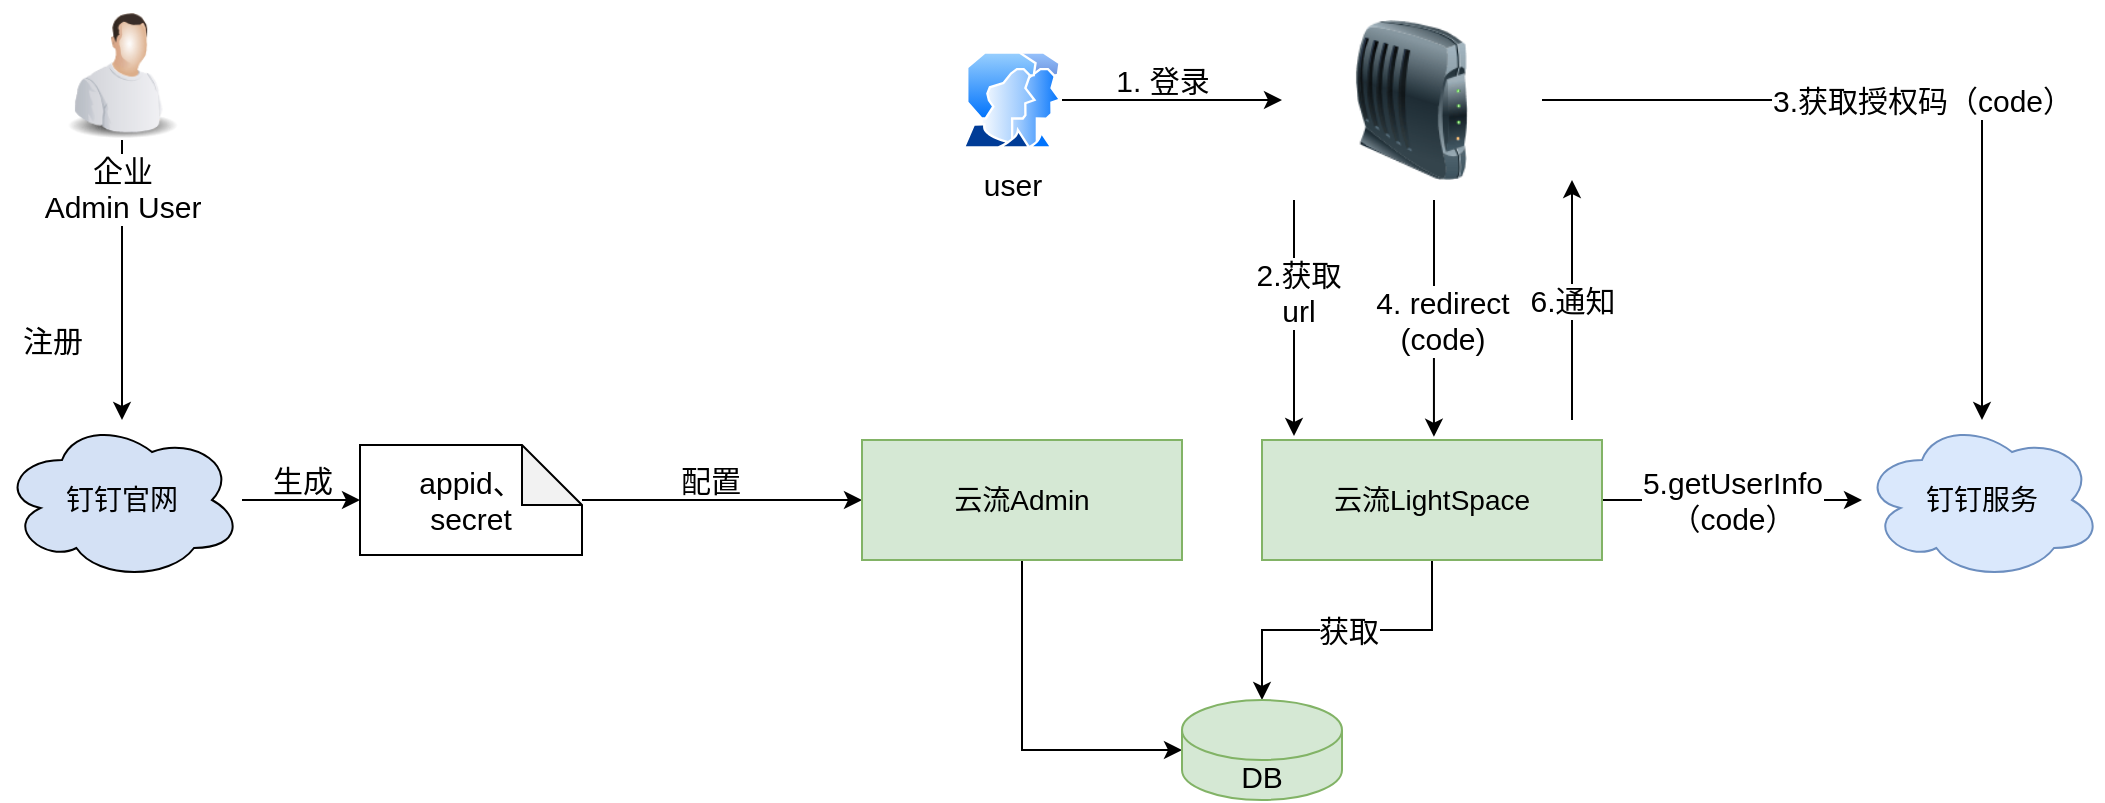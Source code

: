 <mxfile version="13.10.4" type="github">
  <diagram id="uU8AOjhtLXwrgYDKzcbn" name="Page-1">
    <mxGraphModel dx="1038" dy="1749" grid="1" gridSize="10" guides="1" tooltips="1" connect="1" arrows="1" fold="1" page="1" pageScale="1" pageWidth="827" pageHeight="1169" math="0" shadow="0">
      <root>
        <mxCell id="0" />
        <mxCell id="1" parent="0" />
        <mxCell id="Z9vJotlPpHK5aS8JkXsM-31" value="" style="edgeStyle=orthogonalEdgeStyle;rounded=0;orthogonalLoop=1;jettySize=auto;html=1;fontSize=15;" parent="1" source="Z9vJotlPpHK5aS8JkXsM-3" target="Z9vJotlPpHK5aS8JkXsM-4" edge="1">
          <mxGeometry relative="1" as="geometry" />
        </mxCell>
        <mxCell id="Z9vJotlPpHK5aS8JkXsM-3" value="钉钉官网" style="ellipse;shape=cloud;whiteSpace=wrap;html=1;fontSize=14;fillColor=#D4E1F5;" parent="1" vertex="1">
          <mxGeometry x="60" y="160" width="120" height="80" as="geometry" />
        </mxCell>
        <mxCell id="Z9vJotlPpHK5aS8JkXsM-33" value="" style="edgeStyle=orthogonalEdgeStyle;rounded=0;orthogonalLoop=1;jettySize=auto;html=1;fontSize=15;" parent="1" source="Z9vJotlPpHK5aS8JkXsM-4" target="Z9vJotlPpHK5aS8JkXsM-5" edge="1">
          <mxGeometry relative="1" as="geometry" />
        </mxCell>
        <mxCell id="Z9vJotlPpHK5aS8JkXsM-4" value="appid、&lt;br&gt;secret" style="shape=note;whiteSpace=wrap;html=1;backgroundOutline=1;darkOpacity=0.05;fontSize=15;" parent="1" vertex="1">
          <mxGeometry x="239" y="172.5" width="111" height="55" as="geometry" />
        </mxCell>
        <mxCell id="Z9vJotlPpHK5aS8JkXsM-36" style="edgeStyle=orthogonalEdgeStyle;rounded=0;orthogonalLoop=1;jettySize=auto;html=1;entryX=0;entryY=0.5;entryDx=0;entryDy=0;entryPerimeter=0;fontSize=15;" parent="1" source="Z9vJotlPpHK5aS8JkXsM-5" target="Z9vJotlPpHK5aS8JkXsM-14" edge="1">
          <mxGeometry relative="1" as="geometry" />
        </mxCell>
        <mxCell id="Z9vJotlPpHK5aS8JkXsM-5" value="云流Admin" style="rounded=0;whiteSpace=wrap;html=1;fontSize=14;fillColor=#d5e8d4;strokeColor=#82b366;" parent="1" vertex="1">
          <mxGeometry x="490" y="170" width="160" height="60" as="geometry" />
        </mxCell>
        <mxCell id="Z9vJotlPpHK5aS8JkXsM-40" value="获取" style="edgeStyle=orthogonalEdgeStyle;rounded=0;orthogonalLoop=1;jettySize=auto;html=1;fontSize=15;" parent="1" source="Z9vJotlPpHK5aS8JkXsM-6" target="Z9vJotlPpHK5aS8JkXsM-14" edge="1">
          <mxGeometry relative="1" as="geometry" />
        </mxCell>
        <mxCell id="Z9vJotlPpHK5aS8JkXsM-61" value="5.getUserInfo&lt;br&gt;（code）" style="edgeStyle=none;rounded=0;orthogonalLoop=1;jettySize=auto;html=1;fontSize=15;" parent="1" source="Z9vJotlPpHK5aS8JkXsM-6" target="Z9vJotlPpHK5aS8JkXsM-16" edge="1">
          <mxGeometry relative="1" as="geometry" />
        </mxCell>
        <mxCell id="Z9vJotlPpHK5aS8JkXsM-6" value="云流LightSpace" style="rounded=0;whiteSpace=wrap;html=1;fontSize=14;fillColor=#d5e8d4;strokeColor=#82b366;" parent="1" vertex="1">
          <mxGeometry x="690" y="170" width="170" height="60" as="geometry" />
        </mxCell>
        <mxCell id="Z9vJotlPpHK5aS8JkXsM-14" value="DB" style="shape=cylinder3;whiteSpace=wrap;html=1;boundedLbl=1;backgroundOutline=1;size=15;fontSize=15;fillColor=#d5e8d4;strokeColor=#82b366;" parent="1" vertex="1">
          <mxGeometry x="650" y="300" width="80" height="50" as="geometry" />
        </mxCell>
        <mxCell id="Z9vJotlPpHK5aS8JkXsM-16" value="钉钉服务" style="ellipse;shape=cloud;whiteSpace=wrap;html=1;fontSize=14;fillColor=#dae8fc;strokeColor=#6c8ebf;" parent="1" vertex="1">
          <mxGeometry x="990" y="160" width="120" height="80" as="geometry" />
        </mxCell>
        <mxCell id="Z9vJotlPpHK5aS8JkXsM-48" value="3.获取授权码（code）" style="edgeStyle=orthogonalEdgeStyle;rounded=0;orthogonalLoop=1;jettySize=auto;html=1;fontSize=15;" parent="1" source="Z9vJotlPpHK5aS8JkXsM-18" target="Z9vJotlPpHK5aS8JkXsM-16" edge="1">
          <mxGeometry relative="1" as="geometry" />
        </mxCell>
        <mxCell id="Z9vJotlPpHK5aS8JkXsM-18" value="" style="image;html=1;image=img/lib/clip_art/networking/Modem_128x128.png;fontSize=15;" parent="1" vertex="1">
          <mxGeometry x="700" y="-40" width="130" height="80" as="geometry" />
        </mxCell>
        <mxCell id="Z9vJotlPpHK5aS8JkXsM-41" value="" style="edgeStyle=orthogonalEdgeStyle;rounded=0;orthogonalLoop=1;jettySize=auto;html=1;fontSize=15;" parent="1" source="Z9vJotlPpHK5aS8JkXsM-22" target="Z9vJotlPpHK5aS8JkXsM-18" edge="1">
          <mxGeometry relative="1" as="geometry" />
        </mxCell>
        <mxCell id="Z9vJotlPpHK5aS8JkXsM-22" value="user" style="aspect=fixed;perimeter=ellipsePerimeter;html=1;align=center;shadow=0;dashed=0;spacingTop=3;image;image=img/lib/active_directory/user_accounts.svg;fontSize=15;" parent="1" vertex="1">
          <mxGeometry x="540" y="-24.25" width="50" height="48.5" as="geometry" />
        </mxCell>
        <mxCell id="Z9vJotlPpHK5aS8JkXsM-28" value="" style="edgeStyle=orthogonalEdgeStyle;rounded=0;orthogonalLoop=1;jettySize=auto;html=1;fontSize=15;" parent="1" source="Z9vJotlPpHK5aS8JkXsM-23" target="Z9vJotlPpHK5aS8JkXsM-3" edge="1">
          <mxGeometry relative="1" as="geometry" />
        </mxCell>
        <mxCell id="Z9vJotlPpHK5aS8JkXsM-23" value="企业&lt;br&gt;Admin User" style="image;html=1;image=img/lib/clip_art/people/Worker_Man_128x128.png;fontSize=15;" parent="1" vertex="1">
          <mxGeometry x="80" y="-50" width="80" height="70" as="geometry" />
        </mxCell>
        <mxCell id="Z9vJotlPpHK5aS8JkXsM-30" value="注册" style="text;html=1;align=center;verticalAlign=middle;resizable=0;points=[];autosize=1;fontSize=15;" parent="1" vertex="1">
          <mxGeometry x="60" y="110" width="50" height="20" as="geometry" />
        </mxCell>
        <mxCell id="Z9vJotlPpHK5aS8JkXsM-32" value="生成" style="text;html=1;align=center;verticalAlign=middle;resizable=0;points=[];autosize=1;fontSize=15;" parent="1" vertex="1">
          <mxGeometry x="185" y="180" width="50" height="20" as="geometry" />
        </mxCell>
        <mxCell id="Z9vJotlPpHK5aS8JkXsM-34" value="配置" style="text;html=1;align=center;verticalAlign=middle;resizable=0;points=[];autosize=1;fontSize=15;" parent="1" vertex="1">
          <mxGeometry x="389" y="180" width="50" height="20" as="geometry" />
        </mxCell>
        <mxCell id="Z9vJotlPpHK5aS8JkXsM-42" value="1. 登录" style="text;html=1;align=center;verticalAlign=middle;resizable=0;points=[];autosize=1;fontSize=15;" parent="1" vertex="1">
          <mxGeometry x="610" y="-20" width="60" height="20" as="geometry" />
        </mxCell>
        <mxCell id="Z9vJotlPpHK5aS8JkXsM-52" value="" style="endArrow=classic;html=1;fontSize=15;" parent="1" edge="1">
          <mxGeometry width="50" height="50" relative="1" as="geometry">
            <mxPoint x="706" y="50" as="sourcePoint" />
            <mxPoint x="706" y="168" as="targetPoint" />
          </mxGeometry>
        </mxCell>
        <mxCell id="Z9vJotlPpHK5aS8JkXsM-53" value="2.获取&lt;br&gt;url" style="edgeLabel;html=1;align=center;verticalAlign=middle;resizable=0;points=[];fontSize=15;" parent="Z9vJotlPpHK5aS8JkXsM-52" vertex="1" connectable="0">
          <mxGeometry x="-0.223" y="2" relative="1" as="geometry">
            <mxPoint as="offset" />
          </mxGeometry>
        </mxCell>
        <mxCell id="Z9vJotlPpHK5aS8JkXsM-59" value="" style="endArrow=classic;html=1;fontSize=15;entryX=0.133;entryY=-0.027;entryDx=0;entryDy=0;entryPerimeter=0;" parent="1" edge="1">
          <mxGeometry width="50" height="50" relative="1" as="geometry">
            <mxPoint x="776" y="50" as="sourcePoint" />
            <mxPoint x="775.96" y="168.38" as="targetPoint" />
          </mxGeometry>
        </mxCell>
        <mxCell id="Z9vJotlPpHK5aS8JkXsM-60" value="4. redirect&lt;br&gt;(code)" style="edgeLabel;html=1;align=center;verticalAlign=middle;resizable=0;points=[];fontSize=15;" parent="Z9vJotlPpHK5aS8JkXsM-59" vertex="1" connectable="0">
          <mxGeometry x="-0.223" y="2" relative="1" as="geometry">
            <mxPoint x="2.02" y="14" as="offset" />
          </mxGeometry>
        </mxCell>
        <mxCell id="Z9vJotlPpHK5aS8JkXsM-64" value="6.通知" style="endArrow=classic;html=1;fontSize=15;entryX=1;entryY=1;entryDx=0;entryDy=0;" parent="1" edge="1">
          <mxGeometry width="50" height="50" relative="1" as="geometry">
            <mxPoint x="845" y="160" as="sourcePoint" />
            <mxPoint x="845" y="40" as="targetPoint" />
          </mxGeometry>
        </mxCell>
      </root>
    </mxGraphModel>
  </diagram>
</mxfile>
